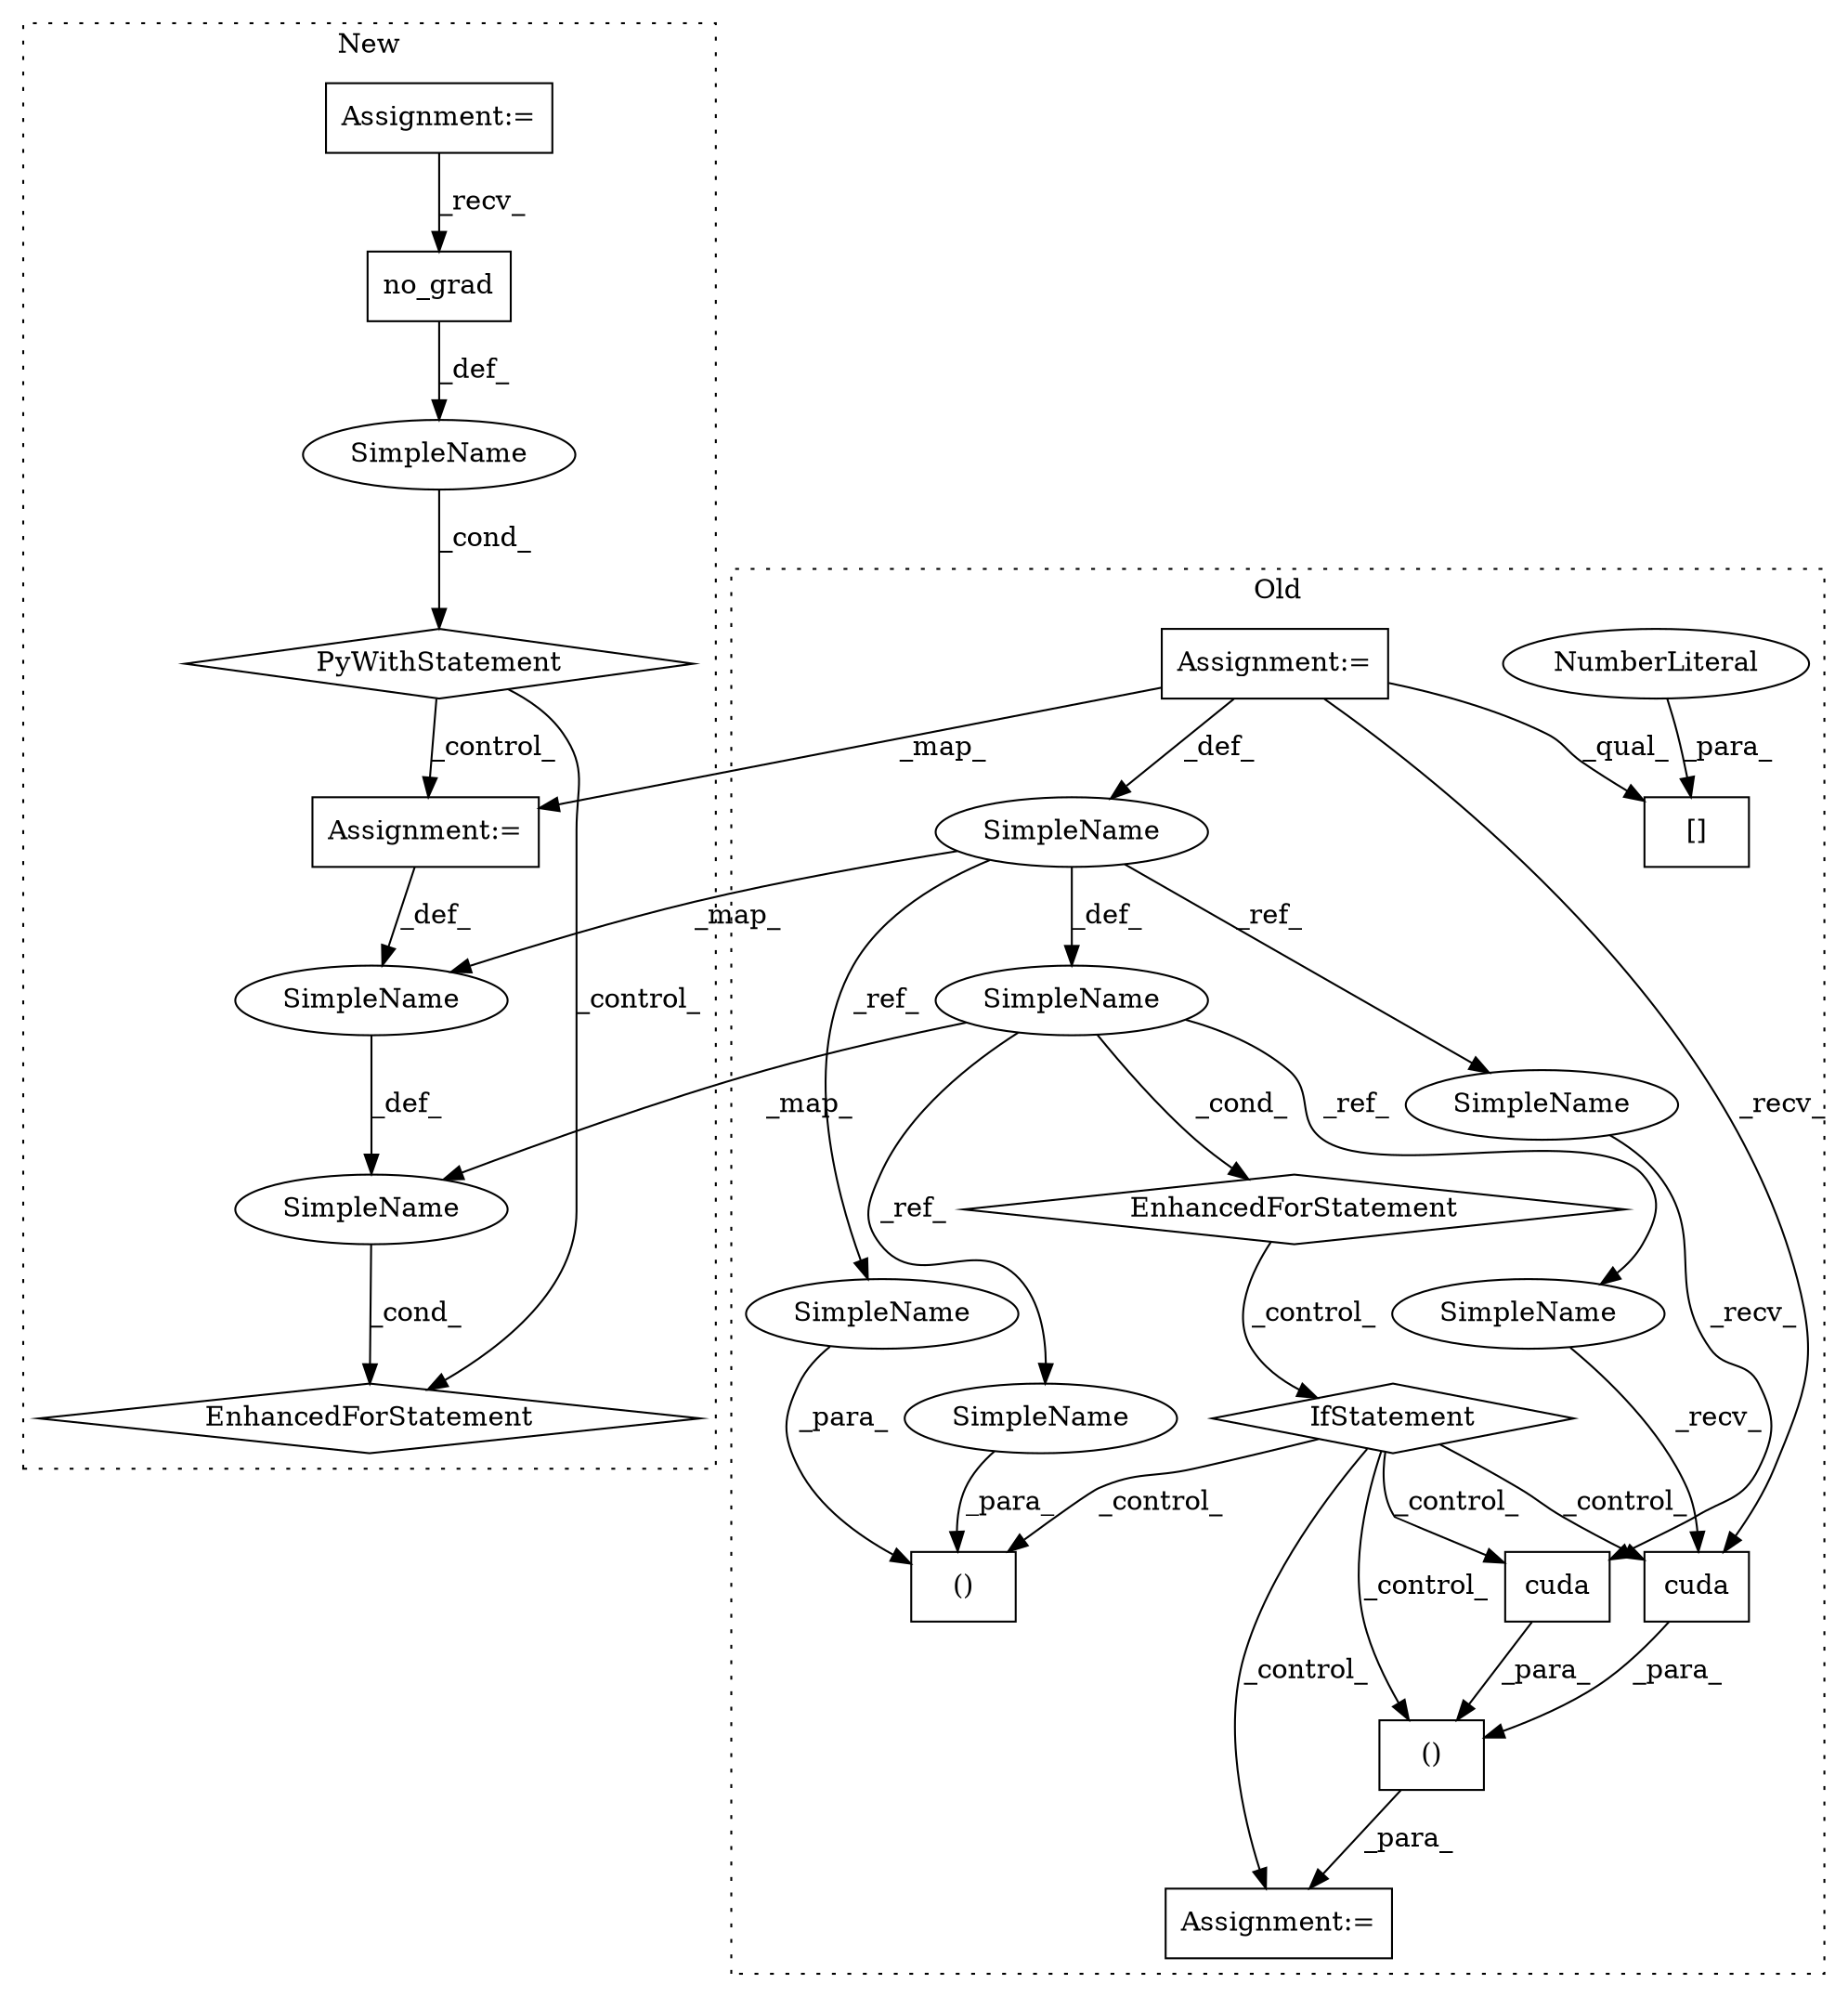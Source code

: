 digraph G {
subgraph cluster0 {
1 [label="EnhancedForStatement" a="70" s="3629,3744" l="83,2" shape="diamond"];
5 [label="Assignment:=" a="7" s="3629,3744" l="83,2" shape="box"];
9 [label="()" a="106" s="3845" l="37" shape="box"];
10 [label="SimpleName" a="42" s="3716" l="6" shape="ellipse"];
12 [label="()" a="106" s="3811" l="23" shape="box"];
13 [label="Assignment:=" a="7" s="3834" l="11" shape="box"];
14 [label="[]" a="2" s="4247,4258" l="10,1" shape="box"];
15 [label="NumberLiteral" a="34" s="4257" l="1" shape="ellipse"];
16 [label="cuda" a="32" s="3850" l="6" shape="box"];
17 [label="SimpleName" a="42" s="3703" l="4" shape="ellipse"];
19 [label="cuda" a="32" s="3876" l="6" shape="box"];
20 [label="IfStatement" a="25" s="3754,3762" l="4,2" shape="diamond"];
21 [label="SimpleName" a="42" s="3869" l="6" shape="ellipse"];
22 [label="SimpleName" a="42" s="3828" l="6" shape="ellipse"];
23 [label="SimpleName" a="42" s="3845" l="4" shape="ellipse"];
24 [label="SimpleName" a="42" s="3811" l="4" shape="ellipse"];
label = "Old";
style="dotted";
}
subgraph cluster1 {
2 [label="no_grad" a="32" s="3357" l="9" shape="box"];
3 [label="PyWithStatement" a="104" s="3341,3366" l="10,2" shape="diamond"];
4 [label="Assignment:=" a="7" s="3376,3499" l="91,2" shape="box"];
6 [label="SimpleName" a="42" s="" l="" shape="ellipse"];
7 [label="EnhancedForStatement" a="70" s="3376,3499" l="91,2" shape="diamond"];
8 [label="Assignment:=" a="7" s="3101" l="5" shape="box"];
11 [label="SimpleName" a="42" s="3471" l="6" shape="ellipse"];
18 [label="SimpleName" a="42" s="3456" l="4" shape="ellipse"];
label = "New";
style="dotted";
}
1 -> 20 [label="_control_"];
2 -> 6 [label="_def_"];
3 -> 7 [label="_control_"];
3 -> 4 [label="_control_"];
4 -> 18 [label="_def_"];
5 -> 17 [label="_def_"];
5 -> 14 [label="_qual_"];
5 -> 4 [label="_map_"];
5 -> 19 [label="_recv_"];
6 -> 3 [label="_cond_"];
8 -> 2 [label="_recv_"];
9 -> 13 [label="_para_"];
10 -> 1 [label="_cond_"];
10 -> 22 [label="_ref_"];
10 -> 21 [label="_ref_"];
10 -> 11 [label="_map_"];
11 -> 7 [label="_cond_"];
15 -> 14 [label="_para_"];
16 -> 9 [label="_para_"];
17 -> 24 [label="_ref_"];
17 -> 18 [label="_map_"];
17 -> 23 [label="_ref_"];
17 -> 10 [label="_def_"];
18 -> 11 [label="_def_"];
19 -> 9 [label="_para_"];
20 -> 16 [label="_control_"];
20 -> 9 [label="_control_"];
20 -> 13 [label="_control_"];
20 -> 12 [label="_control_"];
20 -> 19 [label="_control_"];
21 -> 19 [label="_recv_"];
22 -> 12 [label="_para_"];
23 -> 16 [label="_recv_"];
24 -> 12 [label="_para_"];
}